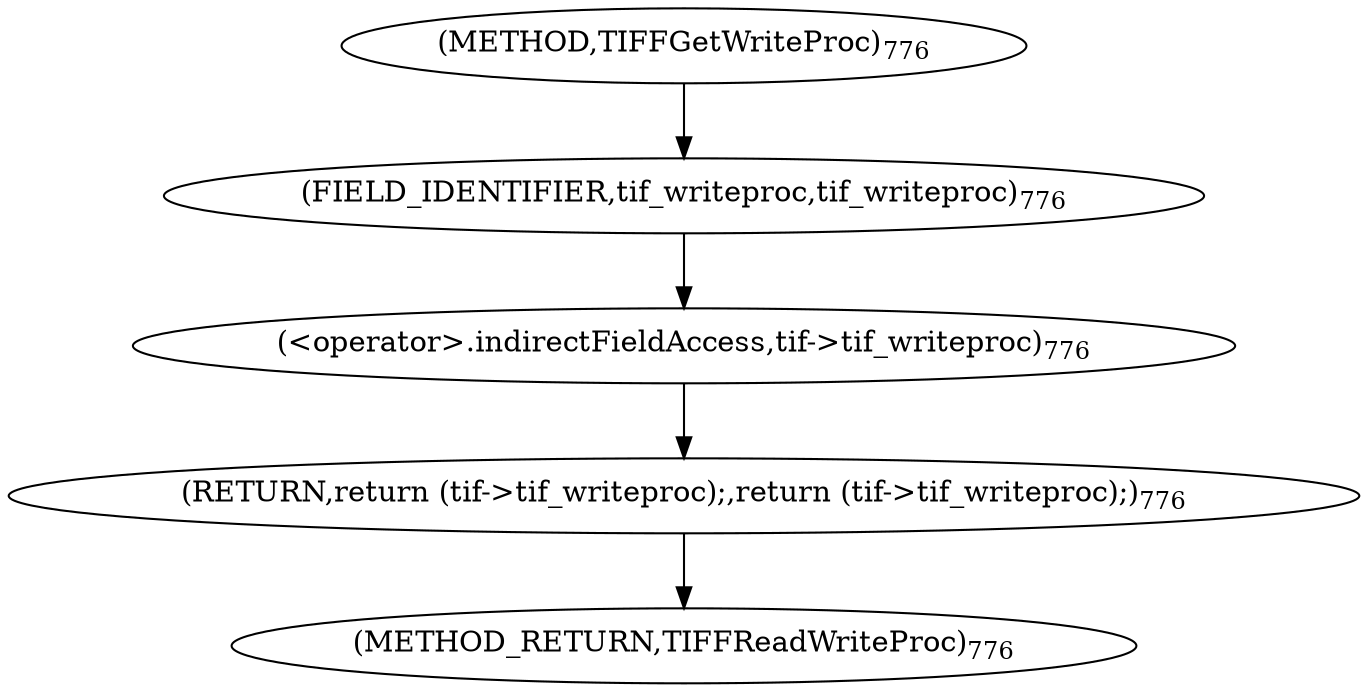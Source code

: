 digraph "TIFFGetWriteProc" {  
"1646" [label = <(RETURN,return (tif-&gt;tif_writeproc);,return (tif-&gt;tif_writeproc);)<SUB>776</SUB>> ]
"1647" [label = <(&lt;operator&gt;.indirectFieldAccess,tif-&gt;tif_writeproc)<SUB>776</SUB>> ]
"1649" [label = <(FIELD_IDENTIFIER,tif_writeproc,tif_writeproc)<SUB>776</SUB>> ]
"1643" [label = <(METHOD,TIFFGetWriteProc)<SUB>776</SUB>> ]
"1650" [label = <(METHOD_RETURN,TIFFReadWriteProc)<SUB>776</SUB>> ]
  "1646" -> "1650" 
  "1647" -> "1646" 
  "1649" -> "1647" 
  "1643" -> "1649" 
}
